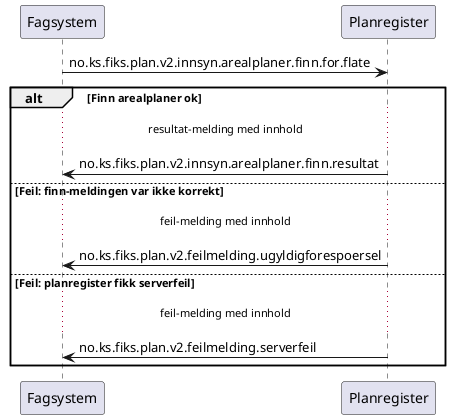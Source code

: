 @startuml

Fagsystem -> Planregister: no.ks.fiks.plan.v2.innsyn.arealplaner.finn.for.flate

alt Finn arealplaner ok
...resultat-melding med innhold...

Fagsystem <- Planregister: no.ks.fiks.plan.v2.innsyn.arealplaner.finn.resultat

else Feil: finn-meldingen var ikke korrekt
...feil-melding med innhold...

Fagsystem <- Planregister: no.ks.fiks.plan.v2.feilmelding.ugyldigforespoersel

else Feil: planregister fikk serverfeil
...feil-melding med innhold...

Fagsystem <- Planregister: no.ks.fiks.plan.v2.feilmelding.serverfeil

end
@enduml
